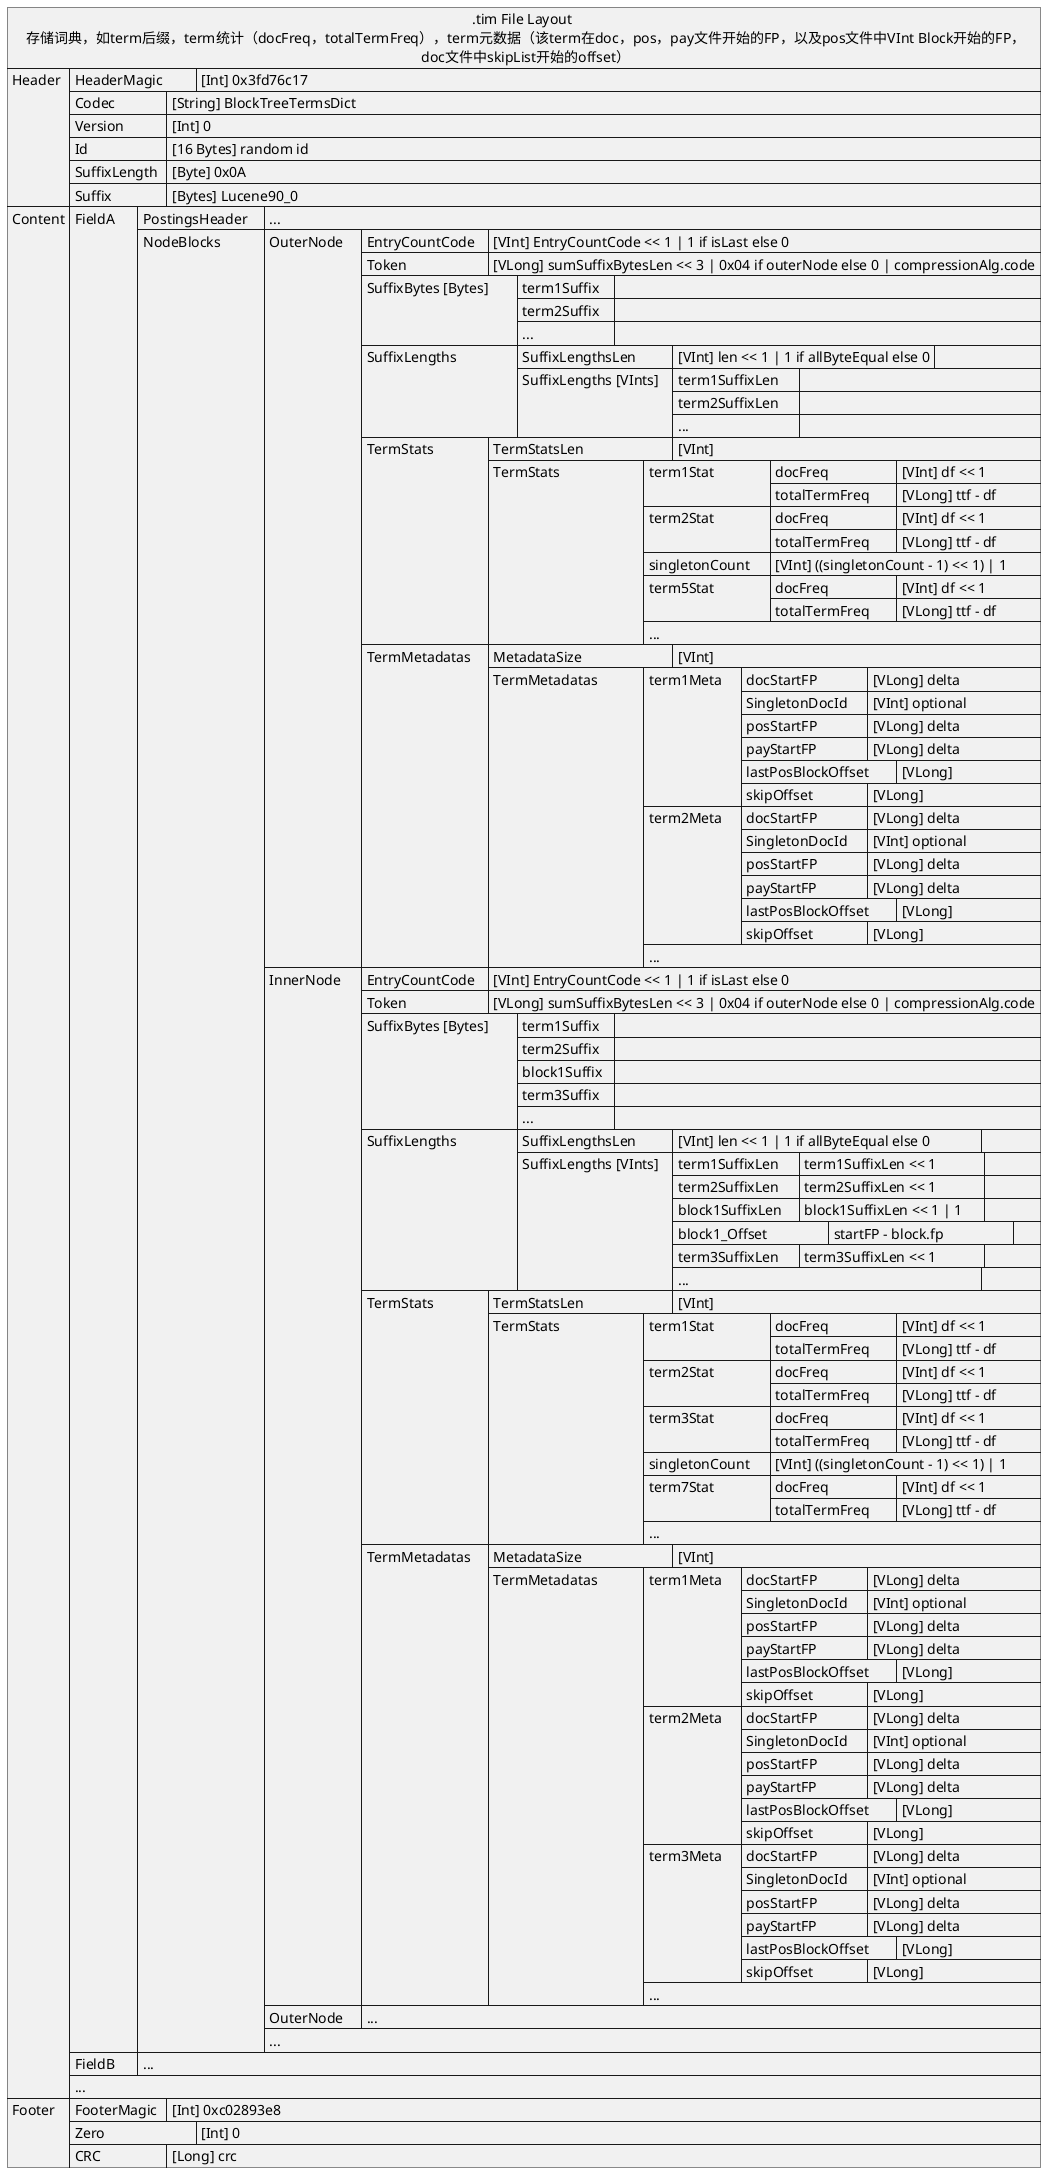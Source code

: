 1. .tim文件（term dictionary, 词项字典）
    .tim文件保存term后缀，term统计（docFreq，totalTermFreq），term元数据（该term在doc，pos，pay文件开始的FP，
以及pos文件中VInt Block开始的FP，doc中skipList开始的offset）。所以在读取阶段，我们是先通过读取索引文件.tim来得到在索引文件.doc、.pos、pay的信息。
    注意term文件中按Field保存，每个Field中按PendingBlock(pendingBlock中的项有相同的前缀)保存数据，除了最后一个pendingBlock，其他的pendingBlock至少
包含25个词项(或sub pendingBlock)，最多不超过48个。设置最小值是为了防止频繁从磁盘加载pendingBlock，设置最大值是为了查询时减少从磁盘加载的数据量。
    注意只有PendingTerm有termStat和termMetaData。

2. 压缩
    如果平均后缀长度大于2且公共前缀长度大于2，会对后缀字节数组进行压缩。
    如果平均后缀长度大于2，会先尝试用LZ4压缩算法压缩，如果压缩后大小小于原来的3/4，压缩成功；否则，尝试下面的步骤。
    如果LZ4没有压缩成功，尝试用LowercaseAsciiCompression算法压缩（该算法对[0x1F,0x3F) or [0x5F,0x7F) 范围，即[31, 63)或[95, 127), 包含所有的数字，小写
字母，点，中划线和下划线, 压缩效果非常好）。如果压缩成功，保存；否则，使用原后缀字节数组。

3. SingletonDocId
    termStats中会保存singletonCount。
    termMetadata中会保存singletonCount。

4. termMetadata
    lastPosBlockOffset: prox个数不是128的倍数，最后一部分会使用VIntBlock保存在pos文件中，保存lastPosBlockOffset指向VIntBlock开始的FP

5. outerNode VS innerNode
    outerNode指只包含pendingTerm的PendingBlock，innerNode指至少包含一个pendingBlock的pendingBlock。
    innerNode中的PendingBlock不会保存termStats和termMetadata，会在SuffixLength中保存跳转到对应block的offset。
    通过Token区分是outerNode，innerNode

6. 优化点
    保存suffixLength时，如果所有的suffixLength都相等(不超过1byte)，只会保存第一个byte。【针对结构化数据，比如id】

@startuml
json ".tim File Layout \n 存储词典，如term后缀，term统计（docFreq，totalTermFreq），term元数据（该term在doc，pos，pay文件开始的FP，以及pos文件中VInt Block开始的FP，\n doc文件中skipList开始的offset）" as J {
   "Header":[
      {"HeaderMagic\t": "[Int] 0x3fd76c17"},
      {"Codec\t\t": "[String] BlockTreeTermsDict"},
      {"Version\t\t": "[Int] 0"},
      {"Id\t\t\t": "[16 Bytes] random id"},
      {"SuffixLength\t": "[Byte] 0x0A"},
      {"Suffix\t\t": "[Bytes] Lucene90_0"}
   ],
   "Content":[
      {"FieldA\t": [
         {"PostingsHeader\t": "..."},
         {"NodeBlocks\t\t": [
            {"OuterNode\t": [
               {"EntryCountCode\t": "[VInt] EntryCountCode << 1 | 1 if isLast else 0"},
               {"Token\t\t\t": "[VLong] sumSuffixBytesLen << 3 | 0x04 if outerNode else 0 | compressionAlg.code"},
               {"SuffixBytes [Bytes]\t": [
                  {"term1Suffix\t":[]},
                  {"term2Suffix\t":[]},
                  {"...\t\t\t":[]}
               ]},
               {"SuffixLengths\t\t": [
                  {"SuffixLengthsLen\t\t": {"[VInt] len << 1 | 1 if allByteEqual else 0":[]}},
                  {"SuffixLengths [VInts]\t": [
                     {"term1SuffixLen\t":[]},
                     {"term2SuffixLen\t":[]},
                     {"...\t\t\t\t":[]}
                  ]}
               ]},
               {"TermStats\t\t": [
                  {"TermStatsLen\t\t\t": "[VInt]"},
                  {"TermStats\t\t\t": [
                     {"term1Stat\t\t": [
                        {"docFreq\t\t\t": "[VInt] df << 1"},
                        {"totalTermFreq\t": "[VLong] ttf - df\t"}
                     ]},
                     {"term2Stat\t\t": [
                        {"docFreq\t\t\t": "[VInt] df << 1"},
                        {"totalTermFreq\t": "[VLong] ttf - df\t"}
                     ]},
                     {"singletonCount\t": "[VInt] ((singletonCount - 1) << 1) | 1"},
                     {"term5Stat\t\t": [
                        {"docFreq\t\t\t": "[VInt] df << 1"},
                        {"totalTermFreq\t": "[VLong] ttf - df\t"}
                     ]},
                     "..."
                  ]}
               ]},
               {"TermMetadatas\t": [
                  {"MetadataSize\t\t\t": "[VInt]"},
                  {"TermMetadatas\t\t": [
                     {"term1Meta\t": [
                        {"docStartFP\t\t": "[VLong] delta"},
                        {"SingletonDocId\t": "[VInt] optional\t\t"},
                        {"posStartFP\t\t": "[VLong] delta"},
                        {"payStartFP\t\t": "[VLong] delta"},
                        {"lastPosBlockOffset\t": "[VLong]"},
                        {"skipOffset\t\t": "[VLong]"}
                     ]},
                     {"term2Meta\t": [
                        {"docStartFP\t\t": "[VLong] delta"},
                        {"SingletonDocId\t": "[VInt] optional\t\t"},
                        {"posStartFP\t\t": "[VLong] delta"},
                        {"payStartFP\t\t": "[VLong] delta"},
                        {"lastPosBlockOffset\t": "[VLong]"},
                        {"skipOffset\t\t": "[VLong]"}
                     ]},
                     "..."
                  ]}
               ]}
            ]},
            {"InnerNode\t": [
               {"EntryCountCode\t": "[VInt] EntryCountCode << 1 | 1 if isLast else 0"},
               {"Token\t\t\t": "[VLong] sumSuffixBytesLen << 3 | 0x04 if outerNode else 0 | compressionAlg.code"},
               {"SuffixBytes [Bytes]\t": [
                  {"term1Suffix\t":[]},
                  {"term2Suffix\t":[]},
                  {"block1Suffix\t":[]},
                  {"term3Suffix\t":[]},
                  {"...\t\t\t":[]}
               ]},
               {"SuffixLengths\t\t": [
                  {"SuffixLengthsLen\t\t": {"[VInt] len << 1 | 1 if allByteEqual else 0\t\t  ":[]}},
                  {"SuffixLengths [VInts]\t": [
                     {"term1SuffixLen\t": {"term1SuffixLen << 1\t\t":[]}},
                     {"term2SuffixLen\t": {"term2SuffixLen << 1\t\t":[]}},
                     {"block1SuffixLen\t": {"block1SuffixLen << 1 | 1\t":[]}},
                     {"block1_Offset\t\t": {"startFP - block.fp\t\t\t":[]}},
                     {"term3SuffixLen\t": {"term3SuffixLen << 1\t\t":[]}},
                     {"...\t\t\t\t\t\t\t\t\t\t  ":[]}
                  ]}
               ]},
               {"TermStats\t\t": [
                  {"TermStatsLen\t\t\t": "[VInt]"},
                  {"TermStats\t\t\t": [
                     {"term1Stat\t\t": [
                        {"docFreq\t\t\t": "[VInt] df << 1"},
                        {"totalTermFreq\t": "[VLong] ttf - df\t"}
                     ]},
                     {"term2Stat\t\t": [
                        {"docFreq\t\t\t": "[VInt] df << 1"},
                        {"totalTermFreq\t": "[VLong] ttf - df\t"}
                     ]},
                     {"term3Stat\t\t": [
                        {"docFreq\t\t\t": "[VInt] df << 1"},
                        {"totalTermFreq\t": "[VLong] ttf - df\t"}
                     ]},
                     {"singletonCount\t": "[VInt] ((singletonCount - 1) << 1) | 1"},
                     {"term7Stat\t\t": [
                        {"docFreq\t\t\t": "[VInt] df << 1"},
                        {"totalTermFreq\t": "[VLong] ttf - df\t"}
                     ]},
                     "..."
                  ]}
               ]},
               {"TermMetadatas\t": [
                  {"MetadataSize\t\t\t": "[VInt]"},
                  {"TermMetadatas\t\t": [
                     {"term1Meta\t": [
                        {"docStartFP\t\t": "[VLong] delta"},
                        {"SingletonDocId\t": "[VInt] optional\t\t"},
                        {"posStartFP\t\t": "[VLong] delta"},
                        {"payStartFP\t\t": "[VLong] delta"},
                        {"lastPosBlockOffset\t": "[VLong]"},
                        {"skipOffset\t\t": "[VLong]"}
                     ]},
                     {"term2Meta\t": [
                        {"docStartFP\t\t": "[VLong] delta"},
                        {"SingletonDocId\t": "[VInt] optional\t\t"},
                        {"posStartFP\t\t": "[VLong] delta"},
                        {"payStartFP\t\t": "[VLong] delta"},
                        {"lastPosBlockOffset\t": "[VLong]"},
                        {"skipOffset\t\t": "[VLong]"}
                     ]},
                     {"term3Meta\t": [
                        {"docStartFP\t\t": "[VLong] delta"},
                        {"SingletonDocId\t": "[VInt] optional\t\t"},
                        {"posStartFP\t\t": "[VLong] delta"},
                        {"payStartFP\t\t": "[VLong] delta"},
                        {"lastPosBlockOffset\t": "[VLong]"},
                        {"skipOffset\t\t": "[VLong]"}
                     ]},
                     "..."
                  ]}
               ]}
            ]},
            {"OuterNode\t": "..."},
            "..."
         ]}
      ]},
      {"FieldB\t":["..."]},
      "..."
   ],
   "Footer":[
      {"FooterMagic\t": "[Int] 0xc02893e8"},
      {"Zero\t\t\t": "[Int] 0"},
      {"CRC\t\t\t": "[Long] crc"}
   ]
}
@enduml
